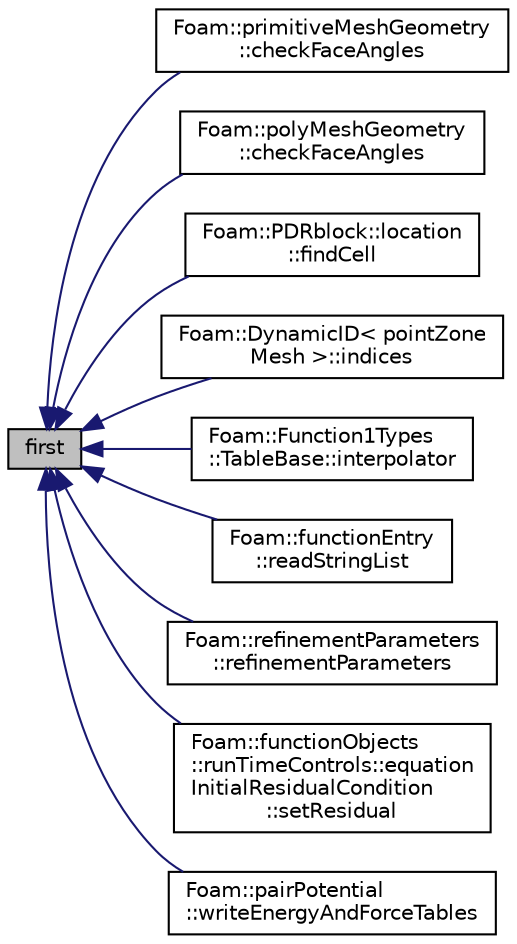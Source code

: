 digraph "first"
{
  bgcolor="transparent";
  edge [fontname="Helvetica",fontsize="10",labelfontname="Helvetica",labelfontsize="10"];
  node [fontname="Helvetica",fontsize="10",shape=record];
  rankdir="LR";
  Node1 [label="first",height=0.2,width=0.4,color="black", fillcolor="grey75", style="filled" fontcolor="black"];
  Node1 -> Node2 [dir="back",color="midnightblue",fontsize="10",style="solid",fontname="Helvetica"];
  Node2 [label="Foam::primitiveMeshGeometry\l::checkFaceAngles",height=0.2,width=0.4,color="black",URL="$classFoam_1_1primitiveMeshGeometry.html#a1e53fa2de621f051c1777b67d71e354c"];
  Node1 -> Node3 [dir="back",color="midnightblue",fontsize="10",style="solid",fontname="Helvetica"];
  Node3 [label="Foam::polyMeshGeometry\l::checkFaceAngles",height=0.2,width=0.4,color="black",URL="$classFoam_1_1polyMeshGeometry.html#a54a9bc2a85ca197cef7b133c51ec94b4",tooltip="See primitiveMesh. "];
  Node1 -> Node4 [dir="back",color="midnightblue",fontsize="10",style="solid",fontname="Helvetica"];
  Node4 [label="Foam::PDRblock::location\l::findCell",height=0.2,width=0.4,color="black",URL="$classFoam_1_1PDRblock_1_1location.html#a7fcf404916f8e8b38bcc8e6ff89f45c7",tooltip="Find the cell index enclosing this location. "];
  Node1 -> Node5 [dir="back",color="midnightblue",fontsize="10",style="solid",fontname="Helvetica"];
  Node5 [label="Foam::DynamicID\< pointZone\lMesh \>::indices",height=0.2,width=0.4,color="black",URL="$classFoam_1_1DynamicID.html#af187509abb9a3a584ffc997349caae95",tooltip="Return indices of matching zones. "];
  Node1 -> Node6 [dir="back",color="midnightblue",fontsize="10",style="solid",fontname="Helvetica"];
  Node6 [label="Foam::Function1Types\l::TableBase::interpolator",height=0.2,width=0.4,color="black",URL="$classFoam_1_1Function1Types_1_1TableBase.html#a69fbcf93edc2b636440acad523bbc297",tooltip="Return (demand driven) interpolator. "];
  Node1 -> Node7 [dir="back",color="midnightblue",fontsize="10",style="solid",fontname="Helvetica"];
  Node7 [label="Foam::functionEntry\l::readStringList",height=0.2,width=0.4,color="black",URL="$classFoam_1_1functionEntry.html#a622947b8c96114d6fb83e1211d015f3e"];
  Node1 -> Node8 [dir="back",color="midnightblue",fontsize="10",style="solid",fontname="Helvetica"];
  Node8 [label="Foam::refinementParameters\l::refinementParameters",height=0.2,width=0.4,color="black",URL="$classFoam_1_1refinementParameters.html#ac0d049c4262d6f98ba9630014be4dc1e",tooltip="Construct from dictionary - new syntax. "];
  Node1 -> Node9 [dir="back",color="midnightblue",fontsize="10",style="solid",fontname="Helvetica"];
  Node9 [label="Foam::functionObjects\l::runTimeControls::equation\lInitialResidualCondition\l::setResidual",height=0.2,width=0.4,color="black",URL="$classFoam_1_1functionObjects_1_1runTimeControls_1_1equationInitialResidualCondition.html#a1cd57f6731ad71d2c1ae7fc96a7df99a",tooltip="Set the residual (scalar) value. "];
  Node1 -> Node10 [dir="back",color="midnightblue",fontsize="10",style="solid",fontname="Helvetica"];
  Node10 [label="Foam::pairPotential\l::writeEnergyAndForceTables",height=0.2,width=0.4,color="black",URL="$classFoam_1_1pairPotential.html#a66202adb41e45e18c12b4fd414513671"];
}

